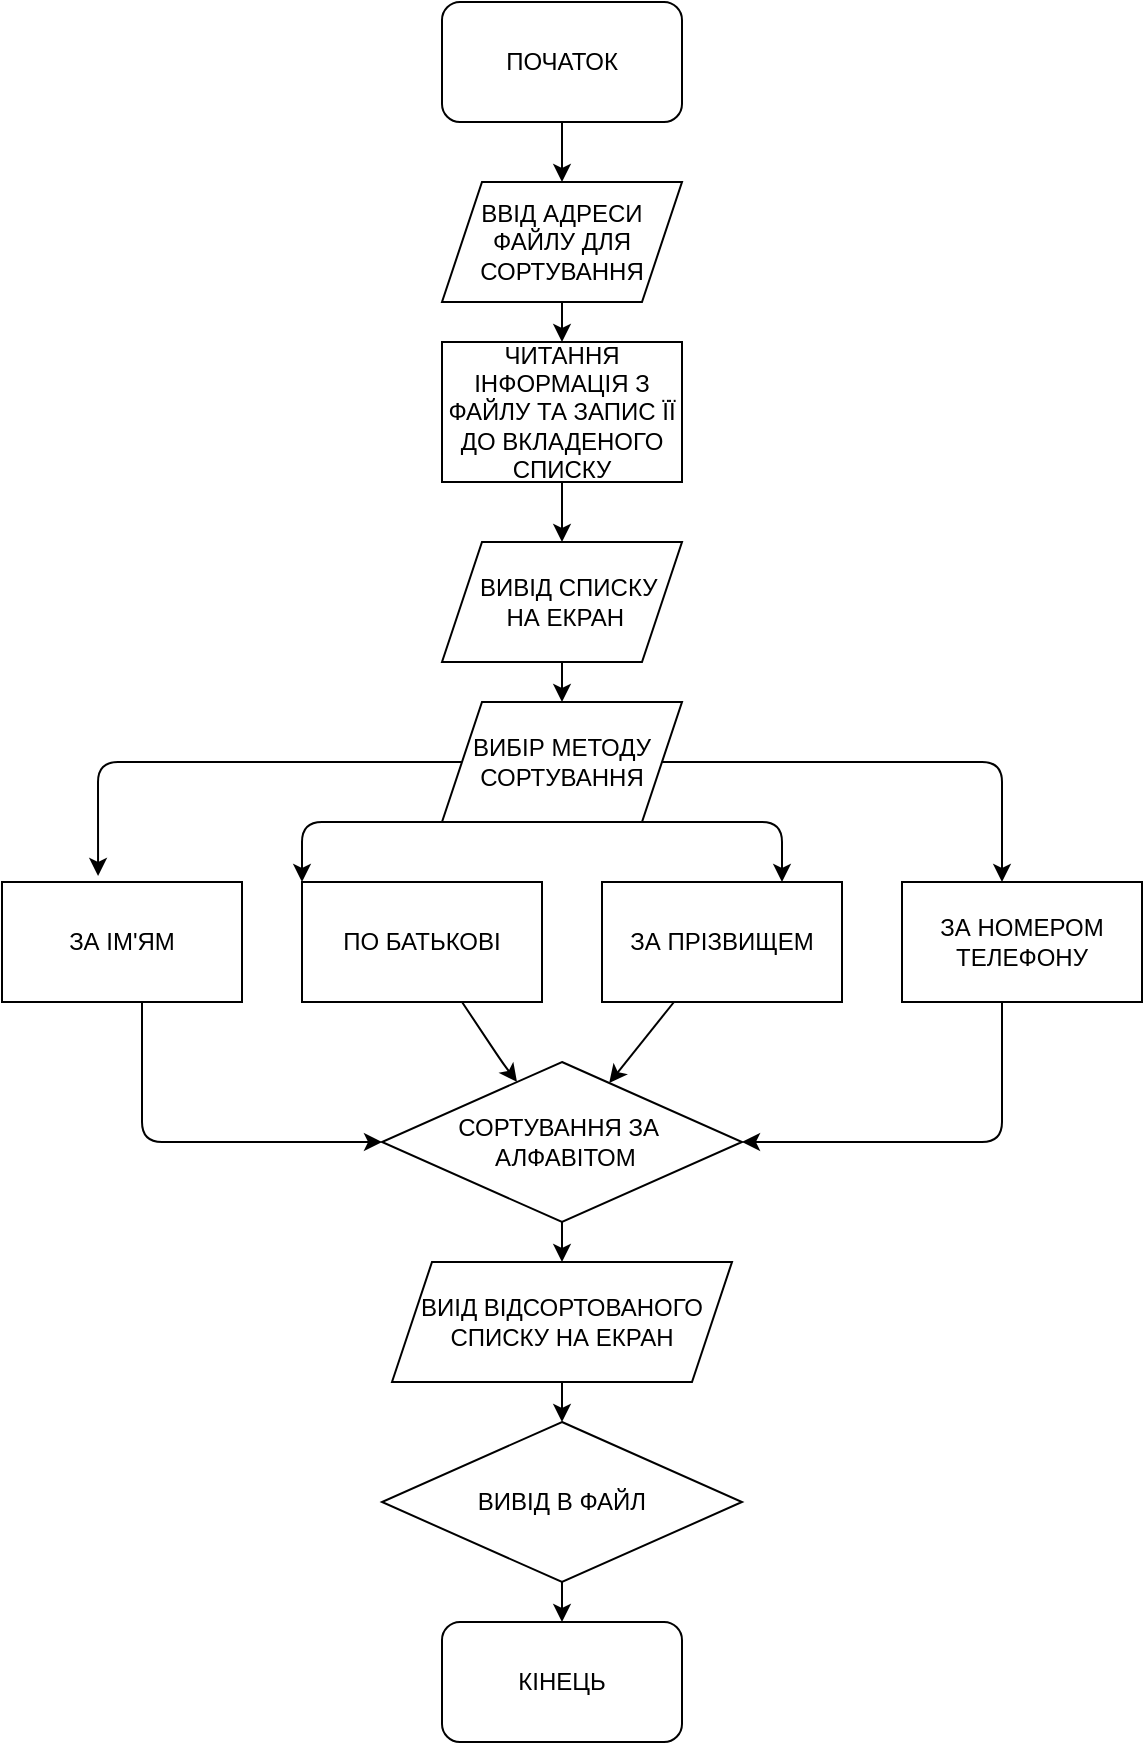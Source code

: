 <mxfile>
    <diagram id="n3LeqiDhGWuPTNJAqjnF" name="Page-1">
        <mxGraphModel dx="585" dy="347" grid="1" gridSize="10" guides="1" tooltips="1" connect="1" arrows="1" fold="1" page="1" pageScale="1" pageWidth="827" pageHeight="1169" math="0" shadow="0">
            <root>
                <mxCell id="0"/>
                <mxCell id="1" parent="0"/>
                <mxCell id="22" style="edgeStyle=none;html=1;entryX=0.5;entryY=0;entryDx=0;entryDy=0;" parent="1" source="5" target="39" edge="1">
                    <mxGeometry relative="1" as="geometry">
                        <mxPoint x="290" y="120" as="targetPoint"/>
                    </mxGeometry>
                </mxCell>
                <mxCell id="5" value="ПОЧАТОК" style="rounded=1;whiteSpace=wrap;html=1;" parent="1" vertex="1">
                    <mxGeometry x="230" y="30" width="120" height="60" as="geometry"/>
                </mxCell>
                <mxCell id="23" style="edgeStyle=none;html=1;" parent="1" target="11" edge="1">
                    <mxGeometry relative="1" as="geometry">
                        <mxPoint x="290" y="180" as="sourcePoint"/>
                    </mxGeometry>
                </mxCell>
                <mxCell id="46" style="edgeStyle=none;html=1;" parent="1" source="11" target="45" edge="1">
                    <mxGeometry relative="1" as="geometry"/>
                </mxCell>
                <mxCell id="11" value="ЧИТАННЯ ІНФОРМАЦІЯ З ФАЙЛУ ТА ЗАПИС ЇЇ ДО ВКЛАДЕНОГО СПИСКУ" style="rounded=0;whiteSpace=wrap;html=1;" parent="1" vertex="1">
                    <mxGeometry x="230" y="200" width="120" height="70" as="geometry"/>
                </mxCell>
                <mxCell id="18" style="edgeStyle=none;html=1;entryX=0.317;entryY=-0.05;entryDx=0;entryDy=0;entryPerimeter=0;" parent="1" source="13" edge="1">
                    <mxGeometry relative="1" as="geometry">
                        <Array as="points">
                            <mxPoint x="58" y="410"/>
                        </Array>
                        <mxPoint x="58.04" y="467" as="targetPoint"/>
                    </mxGeometry>
                </mxCell>
                <mxCell id="19" style="edgeStyle=none;html=1;exitX=0;exitY=1;exitDx=0;exitDy=0;entryX=0;entryY=0;entryDx=0;entryDy=0;" parent="1" source="13" target="15" edge="1">
                    <mxGeometry relative="1" as="geometry">
                        <Array as="points">
                            <mxPoint x="160" y="440"/>
                        </Array>
                    </mxGeometry>
                </mxCell>
                <mxCell id="20" style="edgeStyle=none;html=1;exitX=0.75;exitY=1;exitDx=0;exitDy=0;entryX=0.75;entryY=0;entryDx=0;entryDy=0;" parent="1" source="13" target="16" edge="1">
                    <mxGeometry relative="1" as="geometry">
                        <mxPoint x="410" y="440" as="targetPoint"/>
                        <Array as="points">
                            <mxPoint x="400" y="440"/>
                        </Array>
                    </mxGeometry>
                </mxCell>
                <mxCell id="21" style="edgeStyle=none;html=1;exitX=1;exitY=0.5;exitDx=0;exitDy=0;entryX=0.5;entryY=0;entryDx=0;entryDy=0;" parent="1" source="13" edge="1">
                    <mxGeometry relative="1" as="geometry">
                        <Array as="points">
                            <mxPoint x="510" y="410"/>
                        </Array>
                        <mxPoint x="510" y="470" as="targetPoint"/>
                    </mxGeometry>
                </mxCell>
                <mxCell id="13" value="ВИБІР МЕТОДУ СОРТУВАННЯ" style="shape=parallelogram;perimeter=parallelogramPerimeter;whiteSpace=wrap;html=1;fixedSize=1;" parent="1" vertex="1">
                    <mxGeometry x="230" y="380" width="120" height="60" as="geometry"/>
                </mxCell>
                <mxCell id="31" style="edgeStyle=none;html=1;entryX=0;entryY=0.5;entryDx=0;entryDy=0;" parent="1" target="27" edge="1">
                    <mxGeometry relative="1" as="geometry">
                        <Array as="points">
                            <mxPoint x="80" y="600"/>
                        </Array>
                        <mxPoint x="80" y="530" as="sourcePoint"/>
                    </mxGeometry>
                </mxCell>
                <mxCell id="14" value="ЗА ІМ'ЯМ" style="rounded=0;whiteSpace=wrap;html=1;" parent="1" vertex="1">
                    <mxGeometry x="10" y="470" width="120" height="60" as="geometry"/>
                </mxCell>
                <mxCell id="34" style="edgeStyle=none;html=1;" parent="1" source="15" target="27" edge="1">
                    <mxGeometry relative="1" as="geometry">
                        <Array as="points">
                            <mxPoint x="260" y="560"/>
                        </Array>
                    </mxGeometry>
                </mxCell>
                <mxCell id="15" value="ПО БАТЬКОВІ" style="rounded=0;whiteSpace=wrap;html=1;" parent="1" vertex="1">
                    <mxGeometry x="160" y="470" width="120" height="60" as="geometry"/>
                </mxCell>
                <mxCell id="33" style="edgeStyle=none;html=1;" parent="1" source="16" target="27" edge="1">
                    <mxGeometry relative="1" as="geometry"/>
                </mxCell>
                <mxCell id="16" value="ЗА ПРІЗВИЩЕМ" style="rounded=0;whiteSpace=wrap;html=1;" parent="1" vertex="1">
                    <mxGeometry x="310" y="470" width="120" height="60" as="geometry"/>
                </mxCell>
                <mxCell id="32" style="edgeStyle=none;html=1;entryX=1;entryY=0.5;entryDx=0;entryDy=0;" parent="1" target="27" edge="1">
                    <mxGeometry relative="1" as="geometry">
                        <Array as="points">
                            <mxPoint x="510" y="600"/>
                        </Array>
                        <mxPoint x="510" y="530" as="sourcePoint"/>
                    </mxGeometry>
                </mxCell>
                <mxCell id="17" value="ЗА НОМЕРОМ ТЕЛЕФОНУ" style="rounded=0;whiteSpace=wrap;html=1;" parent="1" vertex="1">
                    <mxGeometry x="460" y="470" width="120" height="60" as="geometry"/>
                </mxCell>
                <mxCell id="42" style="edgeStyle=none;html=1;entryX=0.5;entryY=0;entryDx=0;entryDy=0;" parent="1" source="27" target="40" edge="1">
                    <mxGeometry relative="1" as="geometry"/>
                </mxCell>
                <mxCell id="27" value="СОРТУВАННЯ ЗА&amp;nbsp; &amp;nbsp;АЛФАВІТОМ" style="rhombus;whiteSpace=wrap;html=1;" parent="1" vertex="1">
                    <mxGeometry x="200" y="560" width="180" height="80" as="geometry"/>
                </mxCell>
                <mxCell id="38" style="edgeStyle=none;html=1;" parent="1" source="28" target="36" edge="1">
                    <mxGeometry relative="1" as="geometry"/>
                </mxCell>
                <mxCell id="28" value="ВИВІД В ФАЙЛ" style="rhombus;whiteSpace=wrap;html=1;" parent="1" vertex="1">
                    <mxGeometry x="200" y="740" width="180" height="80" as="geometry"/>
                </mxCell>
                <mxCell id="36" value="КІНЕЦЬ" style="rounded=1;whiteSpace=wrap;html=1;" parent="1" vertex="1">
                    <mxGeometry x="230" y="840" width="120" height="60" as="geometry"/>
                </mxCell>
                <mxCell id="39" value="ВВІД АДРЕСИ ФАЙЛУ ДЛЯ СОРТУВАННЯ" style="shape=parallelogram;perimeter=parallelogramPerimeter;whiteSpace=wrap;html=1;fixedSize=1;" parent="1" vertex="1">
                    <mxGeometry x="230" y="120" width="120" height="60" as="geometry"/>
                </mxCell>
                <mxCell id="44" style="edgeStyle=none;html=1;" parent="1" source="40" target="28" edge="1">
                    <mxGeometry relative="1" as="geometry"/>
                </mxCell>
                <mxCell id="40" value="ВИІД ВІДСОРТОВАНОГО СПИСКУ НА ЕКРАН" style="shape=parallelogram;perimeter=parallelogramPerimeter;whiteSpace=wrap;html=1;fixedSize=1;" parent="1" vertex="1">
                    <mxGeometry x="205" y="660" width="170" height="60" as="geometry"/>
                </mxCell>
                <mxCell id="47" style="edgeStyle=none;html=1;" parent="1" source="45" target="13" edge="1">
                    <mxGeometry relative="1" as="geometry"/>
                </mxCell>
                <mxCell id="45" value="&amp;nbsp; &amp;nbsp; &amp;nbsp;ВИВІД СПИСКУ&amp;nbsp; &amp;nbsp; &amp;nbsp;НА ЕКРАН" style="shape=parallelogram;perimeter=parallelogramPerimeter;whiteSpace=wrap;html=1;fixedSize=1;" parent="1" vertex="1">
                    <mxGeometry x="230" y="300" width="120" height="60" as="geometry"/>
                </mxCell>
            </root>
        </mxGraphModel>
    </diagram>
</mxfile>